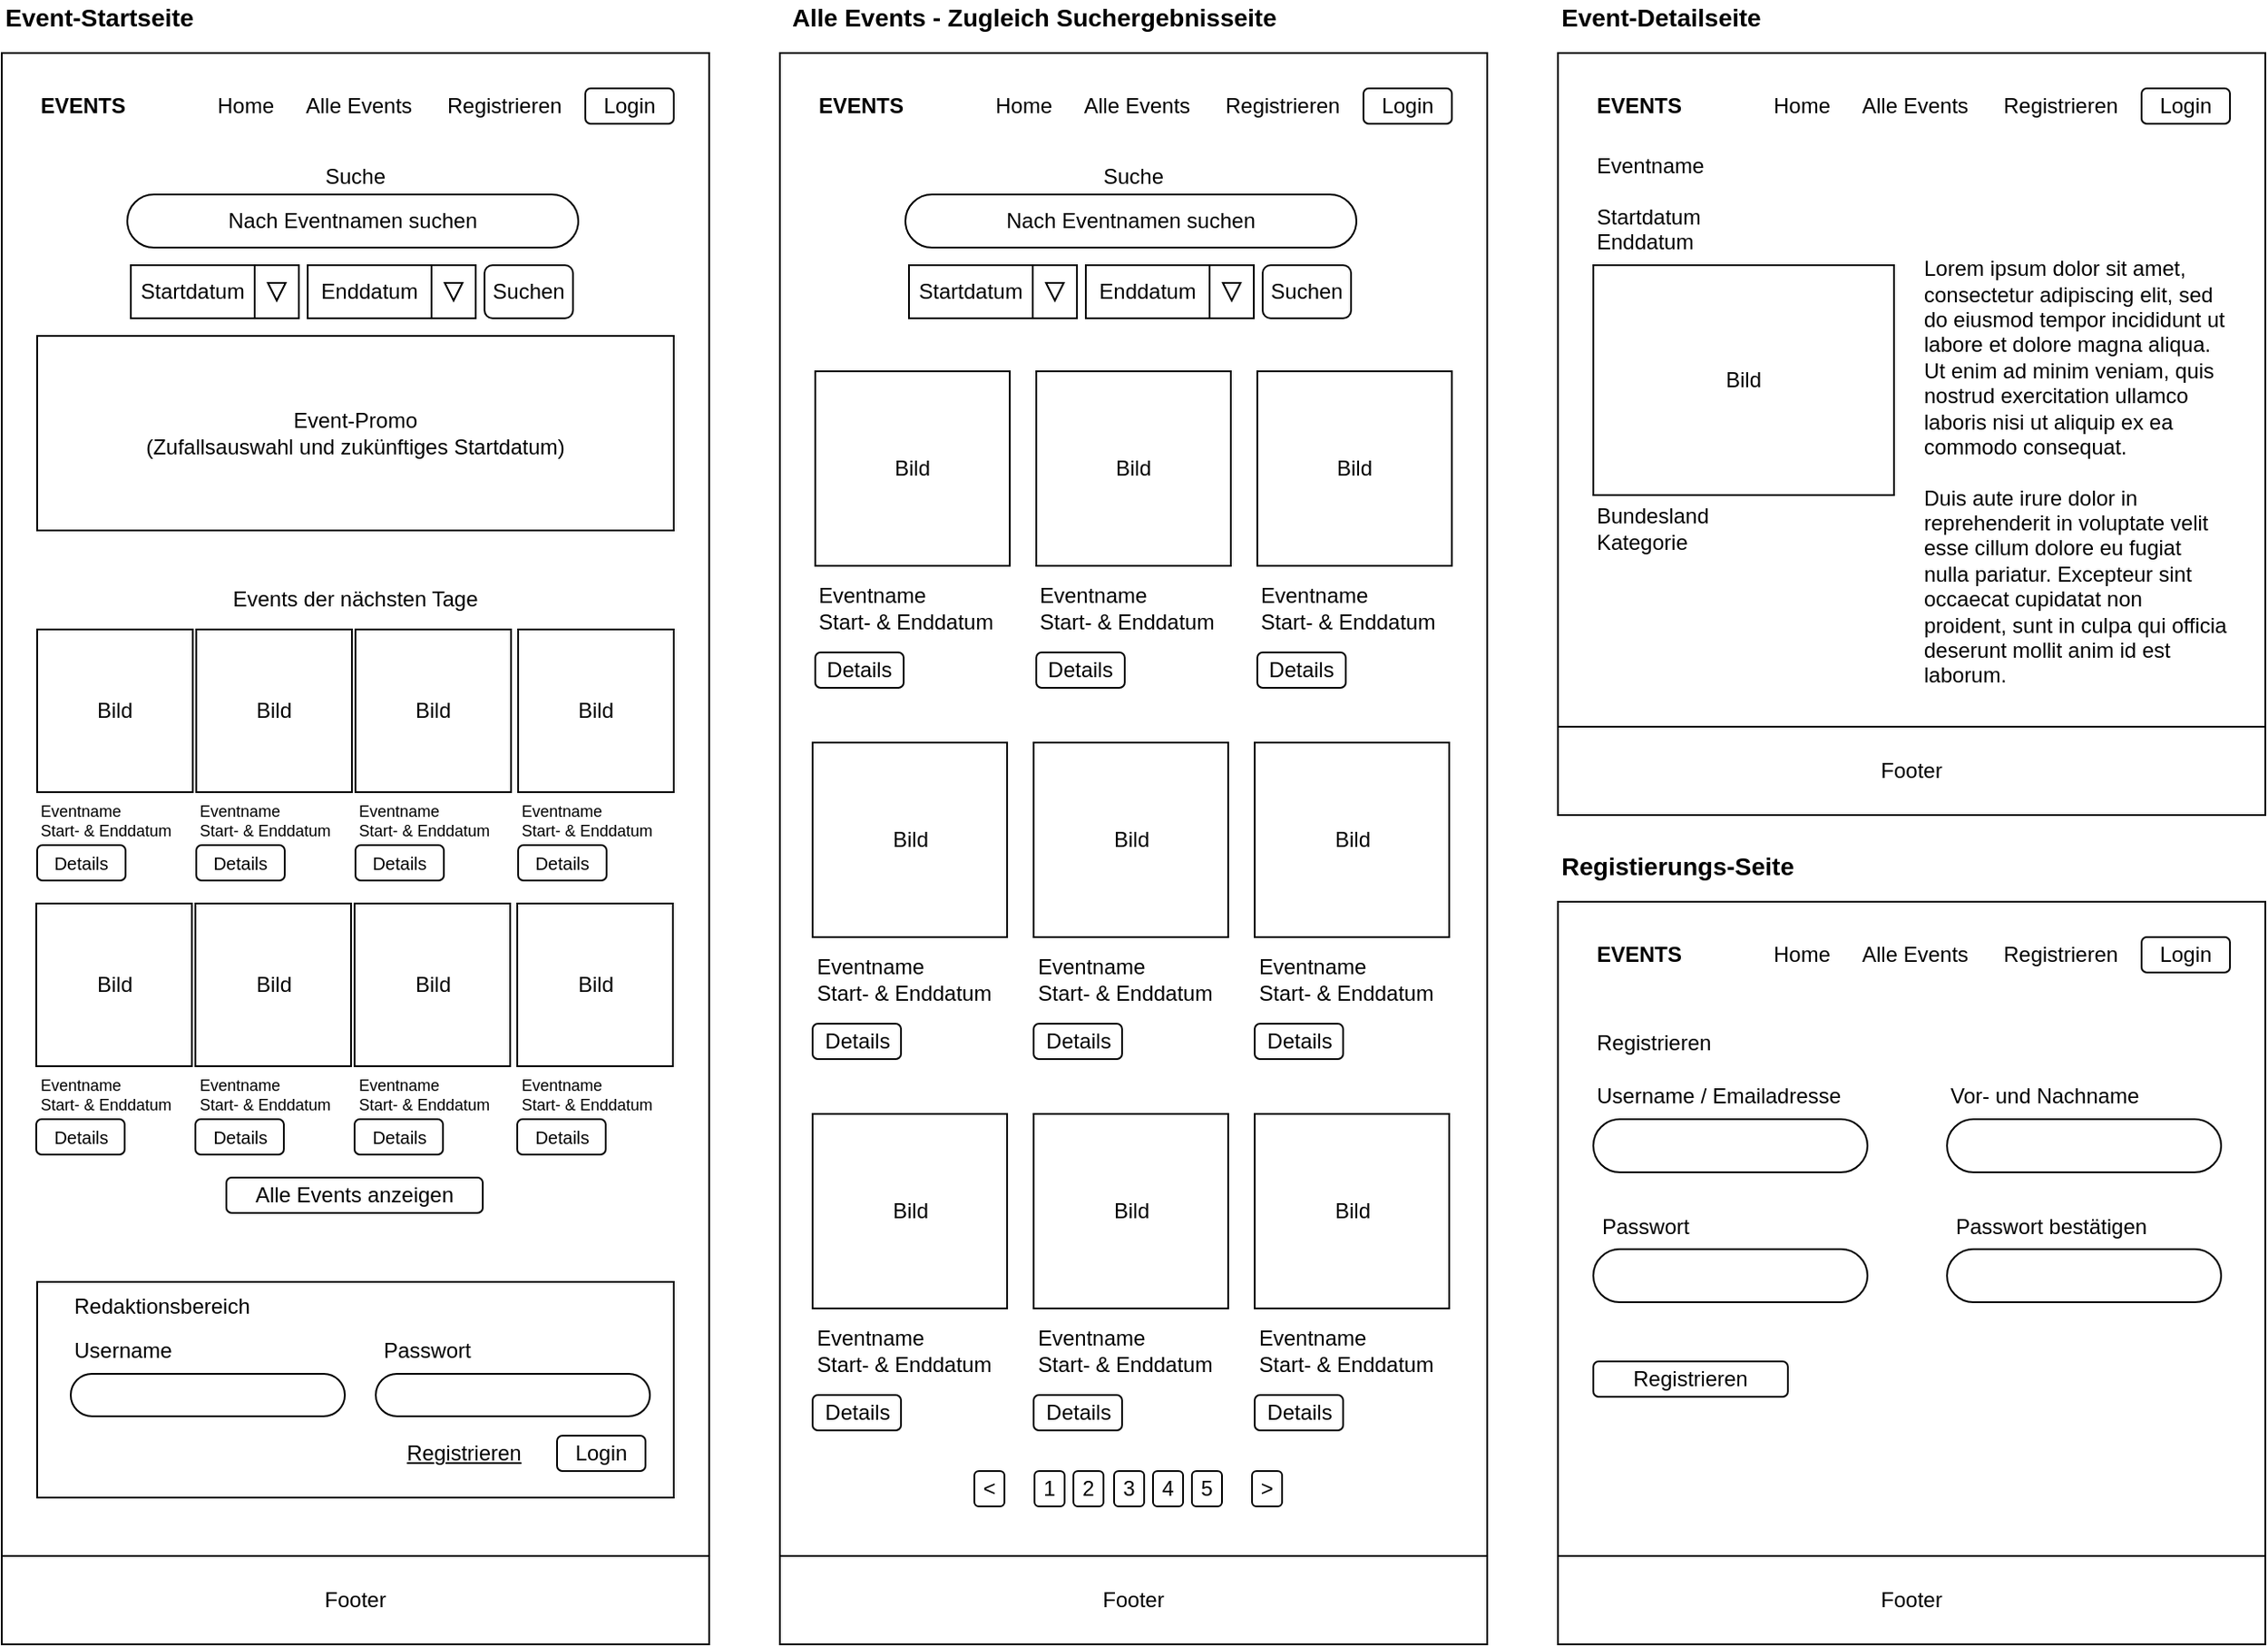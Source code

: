 <mxfile>
    <diagram id="vvBdfMr015Pf-CxKplJR" name="Page-1">
        <mxGraphModel dx="1309" dy="878" grid="1" gridSize="10" guides="1" tooltips="1" connect="1" arrows="1" fold="1" page="1" pageScale="1" pageWidth="850" pageHeight="1100" math="0" shadow="0">
            <root>
                <mxCell id="0"/>
                <mxCell id="1" parent="0"/>
                <mxCell id="63" value="" style="rounded=0;whiteSpace=wrap;html=1;" parent="1" vertex="1">
                    <mxGeometry x="40" y="70" width="400" height="850" as="geometry"/>
                </mxCell>
                <mxCell id="60" value="" style="rounded=0;whiteSpace=wrap;html=1;" parent="1" vertex="1">
                    <mxGeometry x="60" y="765" width="360" height="122" as="geometry"/>
                </mxCell>
                <mxCell id="5" value="&lt;span style=&quot;font-size: 14px&quot;&gt;&lt;b&gt;Event-Startseite&lt;/b&gt;&lt;/span&gt;" style="text;html=1;strokeColor=none;fillColor=none;align=left;verticalAlign=middle;whiteSpace=wrap;rounded=0;" parent="1" vertex="1">
                    <mxGeometry x="40" y="40" width="120" height="20" as="geometry"/>
                </mxCell>
                <mxCell id="12" value="&lt;b&gt;EVENTS&lt;/b&gt;" style="text;html=1;strokeColor=none;fillColor=none;align=left;verticalAlign=middle;whiteSpace=wrap;rounded=0;" parent="1" vertex="1">
                    <mxGeometry x="60" y="90" width="60" height="20" as="geometry"/>
                </mxCell>
                <mxCell id="13" value="Alle Events" style="text;html=1;strokeColor=none;fillColor=none;align=left;verticalAlign=middle;whiteSpace=wrap;rounded=0;" parent="1" vertex="1">
                    <mxGeometry x="210" y="90" width="70" height="20" as="geometry"/>
                </mxCell>
                <mxCell id="14" value="Registrieren" style="text;html=1;strokeColor=none;fillColor=none;align=left;verticalAlign=middle;whiteSpace=wrap;rounded=0;" parent="1" vertex="1">
                    <mxGeometry x="290" y="90" width="70" height="20" as="geometry"/>
                </mxCell>
                <mxCell id="15" value="Login" style="rounded=1;whiteSpace=wrap;html=1;" parent="1" vertex="1">
                    <mxGeometry x="370" y="90" width="50" height="20" as="geometry"/>
                </mxCell>
                <mxCell id="19" value="Nach Eventnamen suchen" style="rounded=1;whiteSpace=wrap;html=1;arcSize=50;" parent="1" vertex="1">
                    <mxGeometry x="111" y="150" width="255" height="30" as="geometry"/>
                </mxCell>
                <mxCell id="22" value="Suche" style="text;html=1;strokeColor=none;fillColor=none;align=center;verticalAlign=middle;whiteSpace=wrap;rounded=0;" parent="1" vertex="1">
                    <mxGeometry x="220" y="130" width="40" height="20" as="geometry"/>
                </mxCell>
                <mxCell id="24" value="Suchen" style="rounded=1;whiteSpace=wrap;html=1;" parent="1" vertex="1">
                    <mxGeometry x="313" y="190" width="50" height="30" as="geometry"/>
                </mxCell>
                <mxCell id="32" value="" style="group" parent="1" vertex="1" connectable="0">
                    <mxGeometry x="113" y="190" width="95" height="30" as="geometry"/>
                </mxCell>
                <mxCell id="20" value="Startdatum" style="rounded=0;whiteSpace=wrap;html=1;" parent="32" vertex="1">
                    <mxGeometry width="70" height="30" as="geometry"/>
                </mxCell>
                <mxCell id="30" value="" style="rounded=0;whiteSpace=wrap;html=1;" parent="32" vertex="1">
                    <mxGeometry x="70" width="25" height="30" as="geometry"/>
                </mxCell>
                <mxCell id="31" value="" style="triangle;whiteSpace=wrap;html=1;rotation=90;" parent="32" vertex="1">
                    <mxGeometry x="77.5" y="10" width="10" height="10" as="geometry"/>
                </mxCell>
                <mxCell id="33" value="" style="group" parent="1" vertex="1" connectable="0">
                    <mxGeometry x="213" y="190" width="95" height="30" as="geometry"/>
                </mxCell>
                <mxCell id="26" value="" style="rounded=0;whiteSpace=wrap;html=1;" parent="33" vertex="1">
                    <mxGeometry x="70" width="25" height="30" as="geometry"/>
                </mxCell>
                <mxCell id="21" value="Enddatum" style="rounded=0;whiteSpace=wrap;html=1;" parent="33" vertex="1">
                    <mxGeometry width="70" height="30" as="geometry"/>
                </mxCell>
                <mxCell id="29" value="" style="triangle;whiteSpace=wrap;html=1;rotation=90;" parent="33" vertex="1">
                    <mxGeometry x="77.5" y="10" width="10" height="10" as="geometry"/>
                </mxCell>
                <mxCell id="34" value="Event-Promo&lt;br&gt;(Zufallsauswahl und zukünftiges Startdatum)" style="rounded=0;whiteSpace=wrap;html=1;" parent="1" vertex="1">
                    <mxGeometry x="60" y="230" width="360" height="110" as="geometry"/>
                </mxCell>
                <mxCell id="35" value="Events der nächsten Tage" style="text;html=1;strokeColor=none;fillColor=none;align=center;verticalAlign=middle;whiteSpace=wrap;rounded=0;" parent="1" vertex="1">
                    <mxGeometry x="125" y="362" width="230" height="33" as="geometry"/>
                </mxCell>
                <mxCell id="36" value="Bild" style="rounded=0;whiteSpace=wrap;html=1;" parent="1" vertex="1">
                    <mxGeometry x="60" y="396" width="88" height="92" as="geometry"/>
                </mxCell>
                <mxCell id="42" value="&lt;font style=&quot;font-size: 9px;&quot;&gt;Eventname&lt;br style=&quot;font-size: 9px;&quot;&gt;Start- &amp;amp; Enddatum&lt;/font&gt;" style="text;html=1;strokeColor=none;fillColor=none;align=left;verticalAlign=middle;whiteSpace=wrap;rounded=0;fontSize=9;" parent="1" vertex="1">
                    <mxGeometry x="60" y="488" width="80" height="32" as="geometry"/>
                </mxCell>
                <mxCell id="45" value="Details" style="rounded=1;whiteSpace=wrap;html=1;fontSize=10;" parent="1" vertex="1">
                    <mxGeometry x="60" y="518" width="50" height="20" as="geometry"/>
                </mxCell>
                <mxCell id="51" value="Alle Events anzeigen" style="rounded=1;whiteSpace=wrap;html=1;" parent="1" vertex="1">
                    <mxGeometry x="167" y="706" width="145" height="20" as="geometry"/>
                </mxCell>
                <mxCell id="52" value="Redaktionsbereich" style="text;html=1;strokeColor=none;fillColor=none;align=left;verticalAlign=middle;whiteSpace=wrap;rounded=0;" parent="1" vertex="1">
                    <mxGeometry x="79" y="769" width="110" height="20" as="geometry"/>
                </mxCell>
                <mxCell id="53" value="Username" style="text;html=1;strokeColor=none;fillColor=none;align=left;verticalAlign=middle;whiteSpace=wrap;rounded=0;" parent="1" vertex="1">
                    <mxGeometry x="79" y="794" width="110" height="20" as="geometry"/>
                </mxCell>
                <mxCell id="54" value="Passwort" style="text;html=1;strokeColor=none;fillColor=none;align=left;verticalAlign=middle;whiteSpace=wrap;rounded=0;" parent="1" vertex="1">
                    <mxGeometry x="254" y="794" width="110" height="20" as="geometry"/>
                </mxCell>
                <mxCell id="55" value="&lt;u&gt;Registrieren&lt;/u&gt;" style="text;html=1;strokeColor=none;fillColor=none;align=center;verticalAlign=middle;whiteSpace=wrap;rounded=0;" parent="1" vertex="1">
                    <mxGeometry x="264" y="852" width="75" height="20" as="geometry"/>
                </mxCell>
                <mxCell id="57" value="Login" style="rounded=1;whiteSpace=wrap;html=1;" parent="1" vertex="1">
                    <mxGeometry x="354" y="852" width="50" height="20" as="geometry"/>
                </mxCell>
                <mxCell id="58" value="" style="rounded=1;whiteSpace=wrap;html=1;arcSize=50;" parent="1" vertex="1">
                    <mxGeometry x="79" y="817" width="155" height="24" as="geometry"/>
                </mxCell>
                <mxCell id="62" value="" style="rounded=1;whiteSpace=wrap;html=1;arcSize=50;" parent="1" vertex="1">
                    <mxGeometry x="251.5" y="817" width="155" height="24" as="geometry"/>
                </mxCell>
                <mxCell id="65" value="Footer" style="rounded=0;whiteSpace=wrap;html=1;" parent="1" vertex="1">
                    <mxGeometry x="40" y="920" width="400" height="50" as="geometry"/>
                </mxCell>
                <mxCell id="67" value="" style="rounded=0;whiteSpace=wrap;html=1;" parent="1" vertex="1">
                    <mxGeometry x="480" y="70" width="400" height="850" as="geometry"/>
                </mxCell>
                <mxCell id="68" value="&lt;b&gt;EVENTS&lt;/b&gt;" style="text;html=1;strokeColor=none;fillColor=none;align=left;verticalAlign=middle;whiteSpace=wrap;rounded=0;" parent="1" vertex="1">
                    <mxGeometry x="500" y="90" width="60" height="20" as="geometry"/>
                </mxCell>
                <mxCell id="69" value="Alle Events" style="text;html=1;strokeColor=none;fillColor=none;align=left;verticalAlign=middle;whiteSpace=wrap;rounded=0;" parent="1" vertex="1">
                    <mxGeometry x="650" y="90" width="70" height="20" as="geometry"/>
                </mxCell>
                <mxCell id="70" value="Registrieren" style="text;html=1;strokeColor=none;fillColor=none;align=left;verticalAlign=middle;whiteSpace=wrap;rounded=0;" parent="1" vertex="1">
                    <mxGeometry x="730" y="90" width="70" height="20" as="geometry"/>
                </mxCell>
                <mxCell id="71" value="Login" style="rounded=1;whiteSpace=wrap;html=1;" parent="1" vertex="1">
                    <mxGeometry x="810" y="90" width="50" height="20" as="geometry"/>
                </mxCell>
                <mxCell id="72" value="Nach Eventnamen suchen" style="rounded=1;whiteSpace=wrap;html=1;arcSize=50;" parent="1" vertex="1">
                    <mxGeometry x="551" y="150" width="255" height="30" as="geometry"/>
                </mxCell>
                <mxCell id="73" value="Suche" style="text;html=1;strokeColor=none;fillColor=none;align=center;verticalAlign=middle;whiteSpace=wrap;rounded=0;" parent="1" vertex="1">
                    <mxGeometry x="660" y="130" width="40" height="20" as="geometry"/>
                </mxCell>
                <mxCell id="74" value="Suchen" style="rounded=1;whiteSpace=wrap;html=1;" parent="1" vertex="1">
                    <mxGeometry x="753" y="190" width="50" height="30" as="geometry"/>
                </mxCell>
                <mxCell id="75" value="" style="group" parent="1" vertex="1" connectable="0">
                    <mxGeometry x="553" y="190" width="95" height="30" as="geometry"/>
                </mxCell>
                <mxCell id="76" value="Startdatum" style="rounded=0;whiteSpace=wrap;html=1;" parent="75" vertex="1">
                    <mxGeometry width="70" height="30" as="geometry"/>
                </mxCell>
                <mxCell id="77" value="" style="rounded=0;whiteSpace=wrap;html=1;" parent="75" vertex="1">
                    <mxGeometry x="70" width="25" height="30" as="geometry"/>
                </mxCell>
                <mxCell id="78" value="" style="triangle;whiteSpace=wrap;html=1;rotation=90;" parent="75" vertex="1">
                    <mxGeometry x="77.5" y="10" width="10" height="10" as="geometry"/>
                </mxCell>
                <mxCell id="79" value="" style="group" parent="1" vertex="1" connectable="0">
                    <mxGeometry x="653" y="190" width="95" height="30" as="geometry"/>
                </mxCell>
                <mxCell id="80" value="" style="rounded=0;whiteSpace=wrap;html=1;" parent="79" vertex="1">
                    <mxGeometry x="70" width="25" height="30" as="geometry"/>
                </mxCell>
                <mxCell id="81" value="Enddatum" style="rounded=0;whiteSpace=wrap;html=1;" parent="79" vertex="1">
                    <mxGeometry width="70" height="30" as="geometry"/>
                </mxCell>
                <mxCell id="82" value="" style="triangle;whiteSpace=wrap;html=1;rotation=90;" parent="79" vertex="1">
                    <mxGeometry x="77.5" y="10" width="10" height="10" as="geometry"/>
                </mxCell>
                <mxCell id="83" value="Bild" style="rounded=0;whiteSpace=wrap;html=1;" parent="1" vertex="1">
                    <mxGeometry x="500" y="250" width="110" height="110" as="geometry"/>
                </mxCell>
                <mxCell id="84" value="Bild" style="rounded=0;whiteSpace=wrap;html=1;" parent="1" vertex="1">
                    <mxGeometry x="750" y="250" width="110" height="110" as="geometry"/>
                </mxCell>
                <mxCell id="85" value="Bild" style="rounded=0;whiteSpace=wrap;html=1;" parent="1" vertex="1">
                    <mxGeometry x="625" y="250" width="110" height="110" as="geometry"/>
                </mxCell>
                <mxCell id="86" value="Eventname&lt;br&gt;Start- &amp;amp; Enddatum" style="text;html=1;strokeColor=none;fillColor=none;align=left;verticalAlign=middle;whiteSpace=wrap;rounded=0;" parent="1" vertex="1">
                    <mxGeometry x="500" y="364" width="110" height="40" as="geometry"/>
                </mxCell>
                <mxCell id="87" value="Eventname&lt;br&gt;Start- &amp;amp; Enddatum" style="text;html=1;strokeColor=none;fillColor=none;align=left;verticalAlign=middle;whiteSpace=wrap;rounded=0;" parent="1" vertex="1">
                    <mxGeometry x="625" y="364" width="110" height="40" as="geometry"/>
                </mxCell>
                <mxCell id="88" value="Eventname&lt;br&gt;Start- &amp;amp; Enddatum" style="text;html=1;strokeColor=none;fillColor=none;align=left;verticalAlign=middle;whiteSpace=wrap;rounded=0;" parent="1" vertex="1">
                    <mxGeometry x="750" y="364" width="110" height="40" as="geometry"/>
                </mxCell>
                <mxCell id="89" value="Details" style="rounded=1;whiteSpace=wrap;html=1;" parent="1" vertex="1">
                    <mxGeometry x="500" y="409" width="50" height="20" as="geometry"/>
                </mxCell>
                <mxCell id="90" value="Details" style="rounded=1;whiteSpace=wrap;html=1;" parent="1" vertex="1">
                    <mxGeometry x="625" y="409" width="50" height="20" as="geometry"/>
                </mxCell>
                <mxCell id="91" value="Details" style="rounded=1;whiteSpace=wrap;html=1;" parent="1" vertex="1">
                    <mxGeometry x="750" y="409" width="50" height="20" as="geometry"/>
                </mxCell>
                <mxCell id="92" value="Home" style="text;html=1;strokeColor=none;fillColor=none;align=left;verticalAlign=middle;whiteSpace=wrap;rounded=0;" parent="1" vertex="1">
                    <mxGeometry x="160" y="90" width="42" height="20" as="geometry"/>
                </mxCell>
                <mxCell id="94" value="Home" style="text;html=1;strokeColor=none;fillColor=none;align=left;verticalAlign=middle;whiteSpace=wrap;rounded=0;" parent="1" vertex="1">
                    <mxGeometry x="600" y="90" width="42" height="20" as="geometry"/>
                </mxCell>
                <mxCell id="95" value="Bild" style="rounded=0;whiteSpace=wrap;html=1;" parent="1" vertex="1">
                    <mxGeometry x="498.5" y="460" width="110" height="110" as="geometry"/>
                </mxCell>
                <mxCell id="96" value="Bild" style="rounded=0;whiteSpace=wrap;html=1;" parent="1" vertex="1">
                    <mxGeometry x="748.5" y="460" width="110" height="110" as="geometry"/>
                </mxCell>
                <mxCell id="97" value="Bild" style="rounded=0;whiteSpace=wrap;html=1;" parent="1" vertex="1">
                    <mxGeometry x="623.5" y="460" width="110" height="110" as="geometry"/>
                </mxCell>
                <mxCell id="98" value="Eventname&lt;br&gt;Start- &amp;amp; Enddatum" style="text;html=1;strokeColor=none;fillColor=none;align=left;verticalAlign=middle;whiteSpace=wrap;rounded=0;" parent="1" vertex="1">
                    <mxGeometry x="498.5" y="574" width="110" height="40" as="geometry"/>
                </mxCell>
                <mxCell id="99" value="Eventname&lt;br&gt;Start- &amp;amp; Enddatum" style="text;html=1;strokeColor=none;fillColor=none;align=left;verticalAlign=middle;whiteSpace=wrap;rounded=0;" parent="1" vertex="1">
                    <mxGeometry x="623.5" y="574" width="110" height="40" as="geometry"/>
                </mxCell>
                <mxCell id="100" value="Eventname&lt;br&gt;Start- &amp;amp; Enddatum" style="text;html=1;strokeColor=none;fillColor=none;align=left;verticalAlign=middle;whiteSpace=wrap;rounded=0;" parent="1" vertex="1">
                    <mxGeometry x="748.5" y="574" width="110" height="40" as="geometry"/>
                </mxCell>
                <mxCell id="101" value="Details" style="rounded=1;whiteSpace=wrap;html=1;" parent="1" vertex="1">
                    <mxGeometry x="498.5" y="619" width="50" height="20" as="geometry"/>
                </mxCell>
                <mxCell id="102" value="Details" style="rounded=1;whiteSpace=wrap;html=1;" parent="1" vertex="1">
                    <mxGeometry x="623.5" y="619" width="50" height="20" as="geometry"/>
                </mxCell>
                <mxCell id="103" value="Details" style="rounded=1;whiteSpace=wrap;html=1;" parent="1" vertex="1">
                    <mxGeometry x="748.5" y="619" width="50" height="20" as="geometry"/>
                </mxCell>
                <mxCell id="104" value="Bild" style="rounded=0;whiteSpace=wrap;html=1;" parent="1" vertex="1">
                    <mxGeometry x="498.5" y="670" width="110" height="110" as="geometry"/>
                </mxCell>
                <mxCell id="105" value="Bild" style="rounded=0;whiteSpace=wrap;html=1;" parent="1" vertex="1">
                    <mxGeometry x="748.5" y="670" width="110" height="110" as="geometry"/>
                </mxCell>
                <mxCell id="106" value="Bild" style="rounded=0;whiteSpace=wrap;html=1;" parent="1" vertex="1">
                    <mxGeometry x="623.5" y="670" width="110" height="110" as="geometry"/>
                </mxCell>
                <mxCell id="107" value="Eventname&lt;br&gt;Start- &amp;amp; Enddatum" style="text;html=1;strokeColor=none;fillColor=none;align=left;verticalAlign=middle;whiteSpace=wrap;rounded=0;" parent="1" vertex="1">
                    <mxGeometry x="498.5" y="784" width="110" height="40" as="geometry"/>
                </mxCell>
                <mxCell id="108" value="Eventname&lt;br&gt;Start- &amp;amp; Enddatum" style="text;html=1;strokeColor=none;fillColor=none;align=left;verticalAlign=middle;whiteSpace=wrap;rounded=0;" parent="1" vertex="1">
                    <mxGeometry x="623.5" y="784" width="110" height="40" as="geometry"/>
                </mxCell>
                <mxCell id="109" value="Eventname&lt;br&gt;Start- &amp;amp; Enddatum" style="text;html=1;strokeColor=none;fillColor=none;align=left;verticalAlign=middle;whiteSpace=wrap;rounded=0;" parent="1" vertex="1">
                    <mxGeometry x="748.5" y="784" width="110" height="40" as="geometry"/>
                </mxCell>
                <mxCell id="110" value="Details" style="rounded=1;whiteSpace=wrap;html=1;" parent="1" vertex="1">
                    <mxGeometry x="498.5" y="829" width="50" height="20" as="geometry"/>
                </mxCell>
                <mxCell id="111" value="Details" style="rounded=1;whiteSpace=wrap;html=1;" parent="1" vertex="1">
                    <mxGeometry x="623.5" y="829" width="50" height="20" as="geometry"/>
                </mxCell>
                <mxCell id="112" value="Details" style="rounded=1;whiteSpace=wrap;html=1;" parent="1" vertex="1">
                    <mxGeometry x="748.5" y="829" width="50" height="20" as="geometry"/>
                </mxCell>
                <mxCell id="132" value="" style="group" parent="1" vertex="1" connectable="0">
                    <mxGeometry x="590" y="872" width="174" height="20" as="geometry"/>
                </mxCell>
                <mxCell id="113" value="1" style="rounded=1;whiteSpace=wrap;html=1;" parent="132" vertex="1">
                    <mxGeometry x="34" width="17" height="20" as="geometry"/>
                </mxCell>
                <mxCell id="114" value="2" style="rounded=1;whiteSpace=wrap;html=1;" parent="132" vertex="1">
                    <mxGeometry x="56" width="17" height="20" as="geometry"/>
                </mxCell>
                <mxCell id="116" value="3" style="rounded=1;whiteSpace=wrap;html=1;" parent="132" vertex="1">
                    <mxGeometry x="79" width="17" height="20" as="geometry"/>
                </mxCell>
                <mxCell id="118" value="4" style="rounded=1;whiteSpace=wrap;html=1;" parent="132" vertex="1">
                    <mxGeometry x="101" width="17" height="20" as="geometry"/>
                </mxCell>
                <mxCell id="119" value="5" style="rounded=1;whiteSpace=wrap;html=1;" parent="132" vertex="1">
                    <mxGeometry x="123" width="17" height="20" as="geometry"/>
                </mxCell>
                <mxCell id="120" value="&amp;lt;" style="rounded=1;whiteSpace=wrap;html=1;" parent="132" vertex="1">
                    <mxGeometry width="17" height="20" as="geometry"/>
                </mxCell>
                <mxCell id="122" value="&amp;gt;" style="rounded=1;whiteSpace=wrap;html=1;" parent="132" vertex="1">
                    <mxGeometry x="157" width="17" height="20" as="geometry"/>
                </mxCell>
                <mxCell id="133" value="Footer" style="rounded=0;whiteSpace=wrap;html=1;" parent="1" vertex="1">
                    <mxGeometry x="480" y="920" width="400" height="50" as="geometry"/>
                </mxCell>
                <mxCell id="134" value="" style="rounded=0;whiteSpace=wrap;html=1;" parent="1" vertex="1">
                    <mxGeometry x="920" y="70" width="400" height="400" as="geometry"/>
                </mxCell>
                <mxCell id="135" value="&lt;b&gt;EVENTS&lt;/b&gt;" style="text;html=1;strokeColor=none;fillColor=none;align=left;verticalAlign=middle;whiteSpace=wrap;rounded=0;" parent="1" vertex="1">
                    <mxGeometry x="940" y="90" width="60" height="20" as="geometry"/>
                </mxCell>
                <mxCell id="136" value="Alle Events" style="text;html=1;strokeColor=none;fillColor=none;align=left;verticalAlign=middle;whiteSpace=wrap;rounded=0;" parent="1" vertex="1">
                    <mxGeometry x="1090" y="90" width="70" height="20" as="geometry"/>
                </mxCell>
                <mxCell id="137" value="Registrieren" style="text;html=1;strokeColor=none;fillColor=none;align=left;verticalAlign=middle;whiteSpace=wrap;rounded=0;" parent="1" vertex="1">
                    <mxGeometry x="1170" y="90" width="70" height="20" as="geometry"/>
                </mxCell>
                <mxCell id="138" value="Login" style="rounded=1;whiteSpace=wrap;html=1;" parent="1" vertex="1">
                    <mxGeometry x="1250" y="90" width="50" height="20" as="geometry"/>
                </mxCell>
                <mxCell id="150" value="Bild" style="rounded=0;whiteSpace=wrap;html=1;" parent="1" vertex="1">
                    <mxGeometry x="940" y="190" width="170" height="130" as="geometry"/>
                </mxCell>
                <mxCell id="153" value="Eventname&lt;br&gt;&lt;br&gt;Startdatum&lt;br&gt;Enddatum" style="text;html=1;strokeColor=none;fillColor=none;align=left;verticalAlign=middle;whiteSpace=wrap;rounded=0;" parent="1" vertex="1">
                    <mxGeometry x="940" y="120" width="110" height="70" as="geometry"/>
                </mxCell>
                <mxCell id="159" value="Home" style="text;html=1;strokeColor=none;fillColor=none;align=left;verticalAlign=middle;whiteSpace=wrap;rounded=0;" parent="1" vertex="1">
                    <mxGeometry x="1040" y="90" width="42" height="20" as="geometry"/>
                </mxCell>
                <mxCell id="186" value="Footer" style="rounded=0;whiteSpace=wrap;html=1;" parent="1" vertex="1">
                    <mxGeometry x="920" y="451" width="400" height="50" as="geometry"/>
                </mxCell>
                <mxCell id="187" value="Lorem ipsum dolor sit amet, consectetur adipiscing elit, sed do eiusmod tempor incididunt ut labore et dolore magna aliqua. Ut enim ad minim veniam, quis nostrud exercitation ullamco laboris nisi ut aliquip ex ea commodo consequat.&lt;br&gt;&lt;br&gt;Duis aute irure dolor in reprehenderit in voluptate velit esse cillum dolore eu fugiat nulla pariatur. Excepteur sint occaecat cupidatat non proident, sunt in culpa qui officia deserunt mollit anim id est laborum." style="text;html=1;strokeColor=none;fillColor=none;align=left;verticalAlign=middle;whiteSpace=wrap;rounded=0;" parent="1" vertex="1">
                    <mxGeometry x="1125" y="176" width="175" height="261" as="geometry"/>
                </mxCell>
                <mxCell id="188" value="&lt;span style=&quot;font-size: 14px&quot;&gt;&lt;b&gt;Alle Events - Zugleich Suchergebnisseite&lt;/b&gt;&lt;/span&gt;" style="text;html=1;strokeColor=none;fillColor=none;align=left;verticalAlign=middle;whiteSpace=wrap;rounded=0;" parent="1" vertex="1">
                    <mxGeometry x="485" y="40" width="385" height="20" as="geometry"/>
                </mxCell>
                <mxCell id="189" value="&lt;span style=&quot;font-size: 14px&quot;&gt;&lt;b&gt;Event-Detailseite&lt;/b&gt;&lt;/span&gt;" style="text;html=1;strokeColor=none;fillColor=none;align=left;verticalAlign=middle;whiteSpace=wrap;rounded=0;" parent="1" vertex="1">
                    <mxGeometry x="920" y="40" width="385" height="20" as="geometry"/>
                </mxCell>
                <mxCell id="190" value="" style="rounded=0;whiteSpace=wrap;html=1;" parent="1" vertex="1">
                    <mxGeometry x="920" y="550" width="400" height="400" as="geometry"/>
                </mxCell>
                <mxCell id="191" value="&lt;b&gt;EVENTS&lt;/b&gt;" style="text;html=1;strokeColor=none;fillColor=none;align=left;verticalAlign=middle;whiteSpace=wrap;rounded=0;" parent="1" vertex="1">
                    <mxGeometry x="940" y="570" width="60" height="20" as="geometry"/>
                </mxCell>
                <mxCell id="192" value="Alle Events" style="text;html=1;strokeColor=none;fillColor=none;align=left;verticalAlign=middle;whiteSpace=wrap;rounded=0;" parent="1" vertex="1">
                    <mxGeometry x="1090" y="570" width="70" height="20" as="geometry"/>
                </mxCell>
                <mxCell id="193" value="Registrieren" style="text;html=1;strokeColor=none;fillColor=none;align=left;verticalAlign=middle;whiteSpace=wrap;rounded=0;" parent="1" vertex="1">
                    <mxGeometry x="1170" y="570" width="70" height="20" as="geometry"/>
                </mxCell>
                <mxCell id="194" value="Login" style="rounded=1;whiteSpace=wrap;html=1;" parent="1" vertex="1">
                    <mxGeometry x="1250" y="570" width="50" height="20" as="geometry"/>
                </mxCell>
                <mxCell id="196" value="Registrieren" style="text;html=1;strokeColor=none;fillColor=none;align=left;verticalAlign=middle;whiteSpace=wrap;rounded=0;" parent="1" vertex="1">
                    <mxGeometry x="940" y="610" width="110" height="40" as="geometry"/>
                </mxCell>
                <mxCell id="197" value="Home" style="text;html=1;strokeColor=none;fillColor=none;align=left;verticalAlign=middle;whiteSpace=wrap;rounded=0;" parent="1" vertex="1">
                    <mxGeometry x="1040" y="570" width="42" height="20" as="geometry"/>
                </mxCell>
                <mxCell id="198" value="Footer" style="rounded=0;whiteSpace=wrap;html=1;" parent="1" vertex="1">
                    <mxGeometry x="920" y="920" width="400" height="50" as="geometry"/>
                </mxCell>
                <mxCell id="200" value="&lt;span style=&quot;font-size: 14px&quot;&gt;&lt;b&gt;Registierungs-Seite&lt;/b&gt;&lt;/span&gt;" style="text;html=1;strokeColor=none;fillColor=none;align=left;verticalAlign=middle;whiteSpace=wrap;rounded=0;" parent="1" vertex="1">
                    <mxGeometry x="920" y="520" width="385" height="20" as="geometry"/>
                </mxCell>
                <mxCell id="203" value="Username / Emailadresse" style="text;html=1;strokeColor=none;fillColor=none;align=left;verticalAlign=middle;whiteSpace=wrap;rounded=0;" parent="1" vertex="1">
                    <mxGeometry x="940" y="650" width="150" height="20" as="geometry"/>
                </mxCell>
                <mxCell id="204" value="Passwort" style="text;html=1;strokeColor=none;fillColor=none;align=left;verticalAlign=middle;whiteSpace=wrap;rounded=0;" parent="1" vertex="1">
                    <mxGeometry x="942.5" y="723.5" width="110" height="20" as="geometry"/>
                </mxCell>
                <mxCell id="207" value="" style="rounded=1;whiteSpace=wrap;html=1;arcSize=50;" parent="1" vertex="1">
                    <mxGeometry x="940" y="673" width="155" height="30" as="geometry"/>
                </mxCell>
                <mxCell id="208" value="" style="rounded=1;whiteSpace=wrap;html=1;arcSize=50;" parent="1" vertex="1">
                    <mxGeometry x="940" y="746.5" width="155" height="30" as="geometry"/>
                </mxCell>
                <mxCell id="209" value="Passwort bestätigen" style="text;html=1;strokeColor=none;fillColor=none;align=left;verticalAlign=middle;whiteSpace=wrap;rounded=0;" parent="1" vertex="1">
                    <mxGeometry x="1142.5" y="723.5" width="127.5" height="20" as="geometry"/>
                </mxCell>
                <mxCell id="210" value="" style="rounded=1;whiteSpace=wrap;html=1;arcSize=50;" parent="1" vertex="1">
                    <mxGeometry x="1140" y="746.5" width="155" height="30" as="geometry"/>
                </mxCell>
                <mxCell id="211" value="Vor- und Nachname" style="text;html=1;strokeColor=none;fillColor=none;align=left;verticalAlign=middle;whiteSpace=wrap;rounded=0;" parent="1" vertex="1">
                    <mxGeometry x="1140" y="650" width="110" height="20" as="geometry"/>
                </mxCell>
                <mxCell id="212" value="" style="rounded=1;whiteSpace=wrap;html=1;arcSize=50;" parent="1" vertex="1">
                    <mxGeometry x="1140" y="673" width="155" height="30" as="geometry"/>
                </mxCell>
                <mxCell id="213" value="Registrieren" style="rounded=1;whiteSpace=wrap;html=1;" parent="1" vertex="1">
                    <mxGeometry x="940" y="810" width="110" height="20" as="geometry"/>
                </mxCell>
                <mxCell id="230" value="Bild" style="rounded=0;whiteSpace=wrap;html=1;" vertex="1" parent="1">
                    <mxGeometry x="150" y="396" width="88" height="92" as="geometry"/>
                </mxCell>
                <mxCell id="231" value="Bild" style="rounded=0;whiteSpace=wrap;html=1;" vertex="1" parent="1">
                    <mxGeometry x="240" y="396" width="88" height="92" as="geometry"/>
                </mxCell>
                <mxCell id="232" value="Bild" style="rounded=0;whiteSpace=wrap;html=1;" vertex="1" parent="1">
                    <mxGeometry x="332" y="396" width="88" height="92" as="geometry"/>
                </mxCell>
                <mxCell id="234" value="&lt;font style=&quot;font-size: 9px;&quot;&gt;Eventname&lt;br style=&quot;font-size: 9px;&quot;&gt;Start- &amp;amp; Enddatum&lt;/font&gt;" style="text;html=1;strokeColor=none;fillColor=none;align=left;verticalAlign=middle;whiteSpace=wrap;rounded=0;fontSize=9;" vertex="1" parent="1">
                    <mxGeometry x="150" y="488" width="80" height="32" as="geometry"/>
                </mxCell>
                <mxCell id="235" value="Details" style="rounded=1;whiteSpace=wrap;html=1;fontSize=10;" vertex="1" parent="1">
                    <mxGeometry x="150" y="518" width="50" height="20" as="geometry"/>
                </mxCell>
                <mxCell id="236" value="&lt;font style=&quot;font-size: 9px;&quot;&gt;Eventname&lt;br style=&quot;font-size: 9px;&quot;&gt;Start- &amp;amp; Enddatum&lt;/font&gt;" style="text;html=1;strokeColor=none;fillColor=none;align=left;verticalAlign=middle;whiteSpace=wrap;rounded=0;fontSize=9;" vertex="1" parent="1">
                    <mxGeometry x="240" y="488" width="80" height="32" as="geometry"/>
                </mxCell>
                <mxCell id="237" value="Details" style="rounded=1;whiteSpace=wrap;html=1;fontSize=10;" vertex="1" parent="1">
                    <mxGeometry x="240" y="518" width="50" height="20" as="geometry"/>
                </mxCell>
                <mxCell id="238" value="&lt;font style=&quot;font-size: 9px;&quot;&gt;Eventname&lt;br style=&quot;font-size: 9px;&quot;&gt;Start- &amp;amp; Enddatum&lt;/font&gt;" style="text;html=1;strokeColor=none;fillColor=none;align=left;verticalAlign=middle;whiteSpace=wrap;rounded=0;fontSize=9;" vertex="1" parent="1">
                    <mxGeometry x="332" y="488" width="80" height="32" as="geometry"/>
                </mxCell>
                <mxCell id="239" value="Details" style="rounded=1;whiteSpace=wrap;html=1;fontSize=10;" vertex="1" parent="1">
                    <mxGeometry x="332" y="518" width="50" height="20" as="geometry"/>
                </mxCell>
                <mxCell id="252" value="Bild" style="rounded=0;whiteSpace=wrap;html=1;" vertex="1" parent="1">
                    <mxGeometry x="59.5" y="551" width="88" height="92" as="geometry"/>
                </mxCell>
                <mxCell id="253" value="&lt;font style=&quot;font-size: 9px;&quot;&gt;Eventname&lt;br style=&quot;font-size: 9px;&quot;&gt;Start- &amp;amp; Enddatum&lt;/font&gt;" style="text;html=1;strokeColor=none;fillColor=none;align=left;verticalAlign=middle;whiteSpace=wrap;rounded=0;fontSize=9;" vertex="1" parent="1">
                    <mxGeometry x="59.5" y="643" width="80" height="32" as="geometry"/>
                </mxCell>
                <mxCell id="254" value="Details" style="rounded=1;whiteSpace=wrap;html=1;fontSize=10;" vertex="1" parent="1">
                    <mxGeometry x="59.5" y="673" width="50" height="20" as="geometry"/>
                </mxCell>
                <mxCell id="255" value="Bild" style="rounded=0;whiteSpace=wrap;html=1;" vertex="1" parent="1">
                    <mxGeometry x="149.5" y="551" width="88" height="92" as="geometry"/>
                </mxCell>
                <mxCell id="256" value="Bild" style="rounded=0;whiteSpace=wrap;html=1;" vertex="1" parent="1">
                    <mxGeometry x="239.5" y="551" width="88" height="92" as="geometry"/>
                </mxCell>
                <mxCell id="257" value="Bild" style="rounded=0;whiteSpace=wrap;html=1;" vertex="1" parent="1">
                    <mxGeometry x="331.5" y="551" width="88" height="92" as="geometry"/>
                </mxCell>
                <mxCell id="258" value="&lt;font style=&quot;font-size: 9px;&quot;&gt;Eventname&lt;br style=&quot;font-size: 9px;&quot;&gt;Start- &amp;amp; Enddatum&lt;/font&gt;" style="text;html=1;strokeColor=none;fillColor=none;align=left;verticalAlign=middle;whiteSpace=wrap;rounded=0;fontSize=9;" vertex="1" parent="1">
                    <mxGeometry x="149.5" y="643" width="80" height="32" as="geometry"/>
                </mxCell>
                <mxCell id="259" value="Details" style="rounded=1;whiteSpace=wrap;html=1;fontSize=10;" vertex="1" parent="1">
                    <mxGeometry x="149.5" y="673" width="50" height="20" as="geometry"/>
                </mxCell>
                <mxCell id="260" value="&lt;font style=&quot;font-size: 9px;&quot;&gt;Eventname&lt;br style=&quot;font-size: 9px;&quot;&gt;Start- &amp;amp; Enddatum&lt;/font&gt;" style="text;html=1;strokeColor=none;fillColor=none;align=left;verticalAlign=middle;whiteSpace=wrap;rounded=0;fontSize=9;" vertex="1" parent="1">
                    <mxGeometry x="239.5" y="643" width="80" height="32" as="geometry"/>
                </mxCell>
                <mxCell id="261" value="Details" style="rounded=1;whiteSpace=wrap;html=1;fontSize=10;" vertex="1" parent="1">
                    <mxGeometry x="239.5" y="673" width="50" height="20" as="geometry"/>
                </mxCell>
                <mxCell id="262" value="&lt;font style=&quot;font-size: 9px;&quot;&gt;Eventname&lt;br style=&quot;font-size: 9px;&quot;&gt;Start- &amp;amp; Enddatum&lt;/font&gt;" style="text;html=1;strokeColor=none;fillColor=none;align=left;verticalAlign=middle;whiteSpace=wrap;rounded=0;fontSize=9;" vertex="1" parent="1">
                    <mxGeometry x="331.5" y="643" width="80" height="32" as="geometry"/>
                </mxCell>
                <mxCell id="263" value="Details" style="rounded=1;whiteSpace=wrap;html=1;fontSize=10;" vertex="1" parent="1">
                    <mxGeometry x="331.5" y="673" width="50" height="20" as="geometry"/>
                </mxCell>
                <mxCell id="264" value="Bundesland&lt;br&gt;Kategorie&lt;br&gt;" style="text;html=1;strokeColor=none;fillColor=none;align=left;verticalAlign=middle;whiteSpace=wrap;rounded=0;" vertex="1" parent="1">
                    <mxGeometry x="940" y="319" width="110" height="40" as="geometry"/>
                </mxCell>
            </root>
        </mxGraphModel>
    </diagram>
</mxfile>